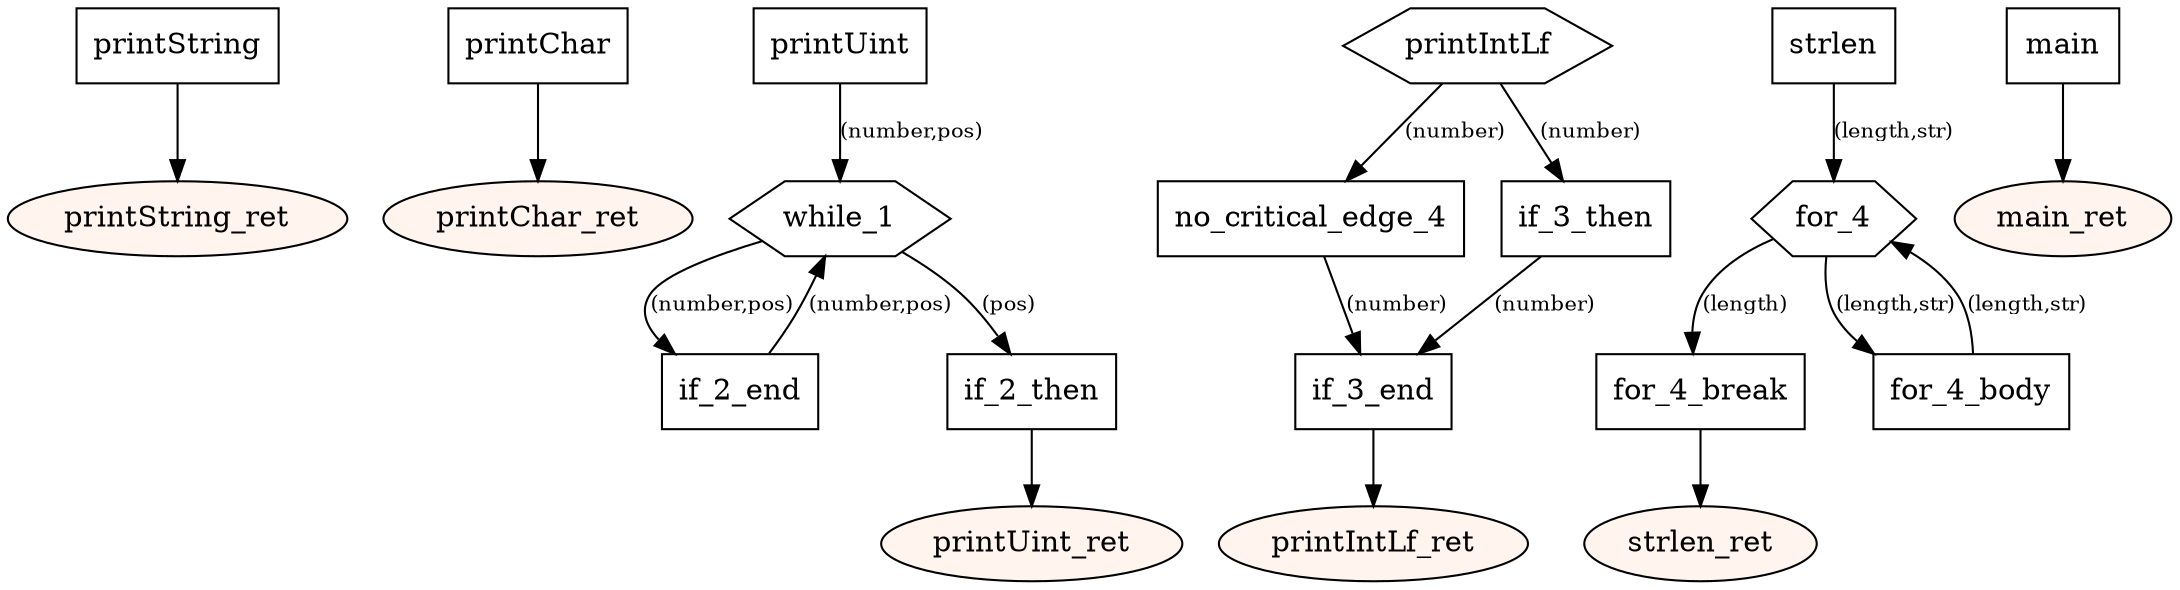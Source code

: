 digraph program {
	edge[fontsize="10pt"];
	subgraph fn_printString {
		BasicBlock_0_printString [label="printString",shape=box];
		BasicBlock_0_printString -> BasicBlock_0_printString_ret;
		BasicBlock_0_printString_ret [label="printString_ret",shape=oval,style=filled,fillcolor="#fff5ee"];
	}
	subgraph fn_printChar {
		BasicBlock_1_printChar [label="printChar",shape=box];
		BasicBlock_1_printChar -> BasicBlock_1_printChar_ret;
		BasicBlock_1_printChar_ret [label="printChar_ret",shape=oval,style=filled,fillcolor="#fff5ee"];
	}
	subgraph fn_printUint {
		BasicBlock_2_printUint [label="printUint",shape=box];
		BasicBlock_2_printUint -> BasicBlock_2_while_1 [label="(number,pos)"];
		BasicBlock_2_while_1 [label="while_1",shape=hexagon];
		BasicBlock_2_while_1 -> BasicBlock_2_if_2_end [label="(number,pos)"];
		BasicBlock_2_while_1 -> BasicBlock_2_if_2_then [label="(pos)"];
		BasicBlock_2_if_2_then [label="if_2_then",shape=box];
		BasicBlock_2_if_2_then -> BasicBlock_2_printUint_ret;
		BasicBlock_2_if_2_end [label="if_2_end",shape=box];
		BasicBlock_2_if_2_end -> BasicBlock_2_while_1 [label="(number,pos)"];
		BasicBlock_2_printUint_ret [label="printUint_ret",shape=oval,style=filled,fillcolor="#fff5ee"];
	}
	subgraph fn_printIntLf {
		BasicBlock_3_printIntLf [label="printIntLf",shape=hexagon];
		BasicBlock_3_printIntLf -> BasicBlock_3_no_critical_edge_4 [label="(number)"];
		BasicBlock_3_printIntLf -> BasicBlock_3_if_3_then [label="(number)"];
		BasicBlock_3_if_3_then [label="if_3_then",shape=box];
		BasicBlock_3_if_3_then -> BasicBlock_3_if_3_end [label="(number)"];
		BasicBlock_3_no_critical_edge_4 [label="no_critical_edge_4",shape=box];
		BasicBlock_3_no_critical_edge_4 -> BasicBlock_3_if_3_end [label="(number)"];
		BasicBlock_3_if_3_end [label="if_3_end",shape=box];
		BasicBlock_3_if_3_end -> BasicBlock_3_printIntLf_ret;
		BasicBlock_3_printIntLf_ret [label="printIntLf_ret",shape=oval,style=filled,fillcolor="#fff5ee"];
	}
	subgraph fn_strlen {
		BasicBlock_4_strlen [label="strlen",shape=box];
		BasicBlock_4_strlen -> BasicBlock_4_for_4 [label="(length,str)"];
		BasicBlock_4_for_4 [label="for_4",shape=hexagon];
		BasicBlock_4_for_4 -> BasicBlock_4_for_4_break [label="(length)"];
		BasicBlock_4_for_4 -> BasicBlock_4_for_4_body [label="(length,str)"];
		BasicBlock_4_for_4_body [label="for_4_body",shape=box];
		BasicBlock_4_for_4_body -> BasicBlock_4_for_4 [label="(length,str)"];
		BasicBlock_4_for_4_break [label="for_4_break",shape=box];
		BasicBlock_4_for_4_break -> BasicBlock_4_strlen_ret;
		BasicBlock_4_strlen_ret [label="strlen_ret",shape=oval,style=filled,fillcolor="#fff5ee"];
	}
	subgraph fn_main {
		BasicBlock_5_main [label="main",shape=box];
		BasicBlock_5_main -> BasicBlock_5_main_ret;
		BasicBlock_5_main_ret [label="main_ret",shape=oval,style=filled,fillcolor="#fff5ee"];
	}
}
